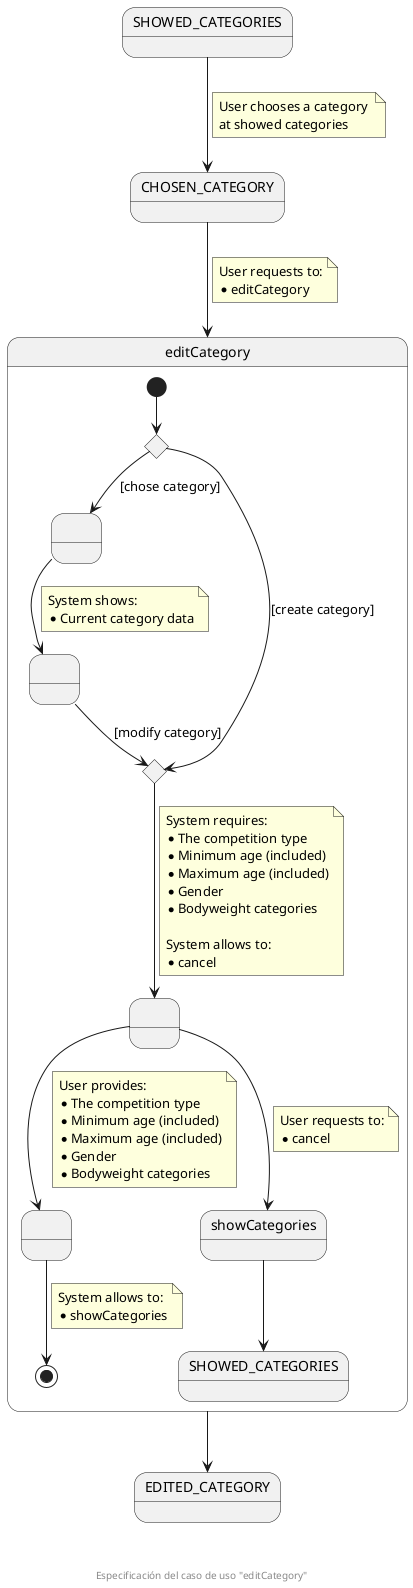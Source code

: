 @startuml
state SHOWED_CATEGORIES
state CHOSEN_CATEGORY
state editCategory {
  state createOrModifyCHC <<choice>>
  state " " as providedCategory
  state " " as showedData
  state createOrModifyCHC2 <<choice>>
  state " " as pendingData
  state " " as providedData
  [*] --> createOrModifyCHC
  createOrModifyCHC --> providedCategory : [chose category]
  createOrModifyCHC --> createOrModifyCHC2 : [create category]
  providedCategory --> showedData
  note on link
    System shows:
    * Current category data
  end note
  showedData --> createOrModifyCHC2 : [modify category]
  createOrModifyCHC2 --> pendingData
  note on link
    System requires:
    * The competition type
    * Minimum age (included)
    * Maximum age (included)
    * Gender
    * Bodyweight categories

    System allows to:
    * cancel
  end note
  pendingData --> showCategories
  note on link
    User requests to:
    * cancel
  end note
  showCategories --> SHOWED_CATEGORIES_F
  pendingData --> providedData
  note on link
    User provides:
    * The competition type
    * Minimum age (included)
    * Maximum age (included)
    * Gender
    * Bodyweight categories
  end note
  providedData --> [*]
  note on link
    System allows to:
    * showCategories
  end note
}
state EDITED_CATEGORY
state showCategories
state "SHOWED_CATEGORIES" as SHOWED_CATEGORIES_F

SHOWED_CATEGORIES --> CHOSEN_CATEGORY
note on link
  User chooses a category 
  at showed categories
end note

CHOSEN_CATEGORY --> editCategory
note on link
  User requests to:
  * editCategory
end note

editCategory --> EDITED_CATEGORY

footer \n\n\n Especificación del caso de uso "editCategory"
@enduml
